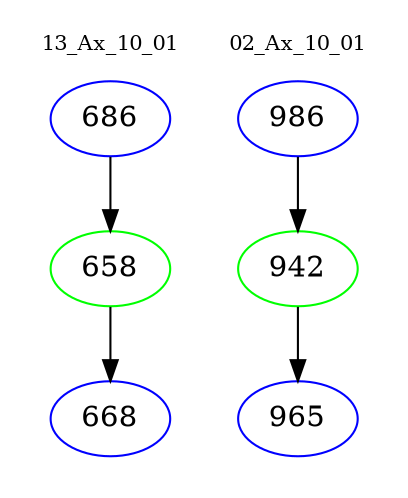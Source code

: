 digraph{
subgraph cluster_0 {
color = white
label = "13_Ax_10_01";
fontsize=10;
T0_686 [label="686", color="blue"]
T0_686 -> T0_658 [color="black"]
T0_658 [label="658", color="green"]
T0_658 -> T0_668 [color="black"]
T0_668 [label="668", color="blue"]
}
subgraph cluster_1 {
color = white
label = "02_Ax_10_01";
fontsize=10;
T1_986 [label="986", color="blue"]
T1_986 -> T1_942 [color="black"]
T1_942 [label="942", color="green"]
T1_942 -> T1_965 [color="black"]
T1_965 [label="965", color="blue"]
}
}
